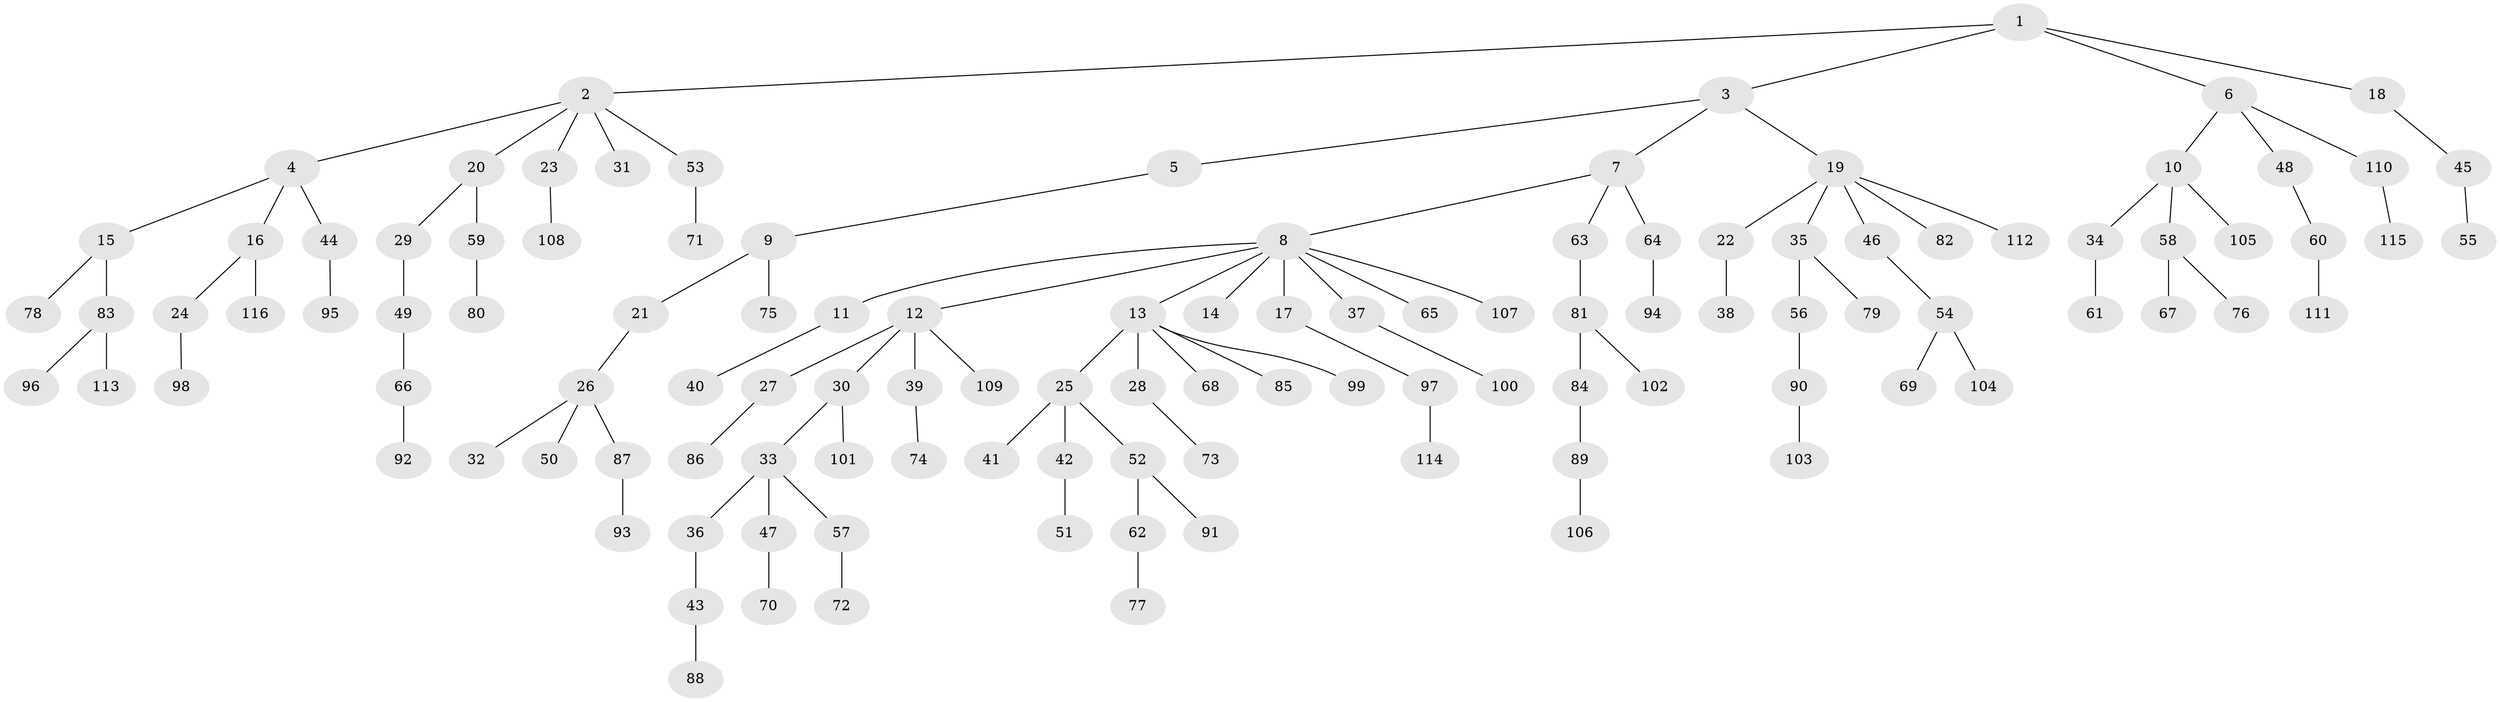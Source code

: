 // coarse degree distribution, {4: 0.07407407407407407, 8: 0.012345679012345678, 9: 0.012345679012345678, 3: 0.09876543209876543, 2: 0.19753086419753085, 5: 0.012345679012345678, 6: 0.024691358024691357, 1: 0.5679012345679012}
// Generated by graph-tools (version 1.1) at 2025/24/03/03/25 07:24:08]
// undirected, 116 vertices, 115 edges
graph export_dot {
graph [start="1"]
  node [color=gray90,style=filled];
  1;
  2;
  3;
  4;
  5;
  6;
  7;
  8;
  9;
  10;
  11;
  12;
  13;
  14;
  15;
  16;
  17;
  18;
  19;
  20;
  21;
  22;
  23;
  24;
  25;
  26;
  27;
  28;
  29;
  30;
  31;
  32;
  33;
  34;
  35;
  36;
  37;
  38;
  39;
  40;
  41;
  42;
  43;
  44;
  45;
  46;
  47;
  48;
  49;
  50;
  51;
  52;
  53;
  54;
  55;
  56;
  57;
  58;
  59;
  60;
  61;
  62;
  63;
  64;
  65;
  66;
  67;
  68;
  69;
  70;
  71;
  72;
  73;
  74;
  75;
  76;
  77;
  78;
  79;
  80;
  81;
  82;
  83;
  84;
  85;
  86;
  87;
  88;
  89;
  90;
  91;
  92;
  93;
  94;
  95;
  96;
  97;
  98;
  99;
  100;
  101;
  102;
  103;
  104;
  105;
  106;
  107;
  108;
  109;
  110;
  111;
  112;
  113;
  114;
  115;
  116;
  1 -- 2;
  1 -- 3;
  1 -- 6;
  1 -- 18;
  2 -- 4;
  2 -- 20;
  2 -- 23;
  2 -- 31;
  2 -- 53;
  3 -- 5;
  3 -- 7;
  3 -- 19;
  4 -- 15;
  4 -- 16;
  4 -- 44;
  5 -- 9;
  6 -- 10;
  6 -- 48;
  6 -- 110;
  7 -- 8;
  7 -- 63;
  7 -- 64;
  8 -- 11;
  8 -- 12;
  8 -- 13;
  8 -- 14;
  8 -- 17;
  8 -- 37;
  8 -- 65;
  8 -- 107;
  9 -- 21;
  9 -- 75;
  10 -- 34;
  10 -- 58;
  10 -- 105;
  11 -- 40;
  12 -- 27;
  12 -- 30;
  12 -- 39;
  12 -- 109;
  13 -- 25;
  13 -- 28;
  13 -- 68;
  13 -- 85;
  13 -- 99;
  15 -- 78;
  15 -- 83;
  16 -- 24;
  16 -- 116;
  17 -- 97;
  18 -- 45;
  19 -- 22;
  19 -- 35;
  19 -- 46;
  19 -- 82;
  19 -- 112;
  20 -- 29;
  20 -- 59;
  21 -- 26;
  22 -- 38;
  23 -- 108;
  24 -- 98;
  25 -- 41;
  25 -- 42;
  25 -- 52;
  26 -- 32;
  26 -- 50;
  26 -- 87;
  27 -- 86;
  28 -- 73;
  29 -- 49;
  30 -- 33;
  30 -- 101;
  33 -- 36;
  33 -- 47;
  33 -- 57;
  34 -- 61;
  35 -- 56;
  35 -- 79;
  36 -- 43;
  37 -- 100;
  39 -- 74;
  42 -- 51;
  43 -- 88;
  44 -- 95;
  45 -- 55;
  46 -- 54;
  47 -- 70;
  48 -- 60;
  49 -- 66;
  52 -- 62;
  52 -- 91;
  53 -- 71;
  54 -- 69;
  54 -- 104;
  56 -- 90;
  57 -- 72;
  58 -- 67;
  58 -- 76;
  59 -- 80;
  60 -- 111;
  62 -- 77;
  63 -- 81;
  64 -- 94;
  66 -- 92;
  81 -- 84;
  81 -- 102;
  83 -- 96;
  83 -- 113;
  84 -- 89;
  87 -- 93;
  89 -- 106;
  90 -- 103;
  97 -- 114;
  110 -- 115;
}
